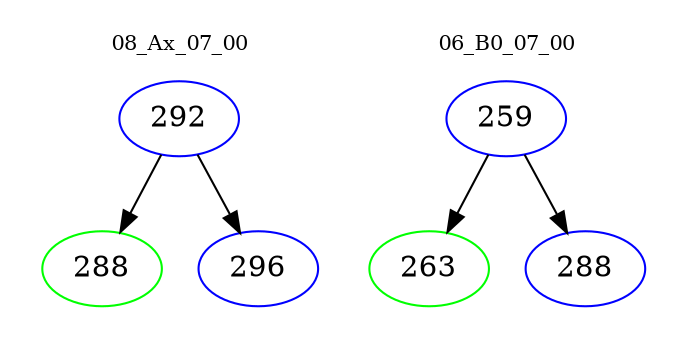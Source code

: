 digraph{
subgraph cluster_0 {
color = white
label = "08_Ax_07_00";
fontsize=10;
T0_292 [label="292", color="blue"]
T0_292 -> T0_288 [color="black"]
T0_288 [label="288", color="green"]
T0_292 -> T0_296 [color="black"]
T0_296 [label="296", color="blue"]
}
subgraph cluster_1 {
color = white
label = "06_B0_07_00";
fontsize=10;
T1_259 [label="259", color="blue"]
T1_259 -> T1_263 [color="black"]
T1_263 [label="263", color="green"]
T1_259 -> T1_288 [color="black"]
T1_288 [label="288", color="blue"]
}
}
